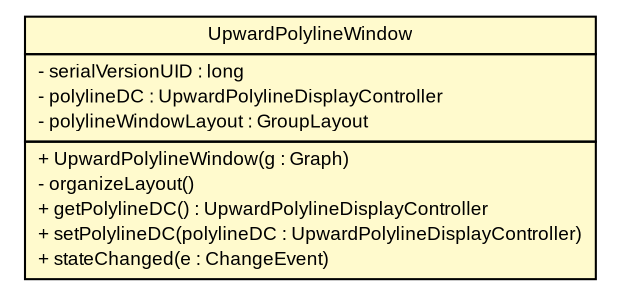 #!/usr/local/bin/dot
#
# Class diagram 
# Generated by UMLGraph version R5_6 (http://www.umlgraph.org/)
#

digraph G {
	edge [fontname="arial",fontsize=10,labelfontname="arial",labelfontsize=10];
	node [fontname="arial",fontsize=10,shape=plaintext];
	nodesep=0.25;
	ranksep=0.5;
	// pfc.gui.windows.algorithms.UpwardPolylineWindow
	c16060 [label=<<table title="pfc.gui.windows.algorithms.UpwardPolylineWindow" border="0" cellborder="1" cellspacing="0" cellpadding="2" port="p" bgcolor="lemonChiffon" href="./UpwardPolylineWindow.html">
		<tr><td><table border="0" cellspacing="0" cellpadding="1">
<tr><td align="center" balign="center"> UpwardPolylineWindow </td></tr>
		</table></td></tr>
		<tr><td><table border="0" cellspacing="0" cellpadding="1">
<tr><td align="left" balign="left"> - serialVersionUID : long </td></tr>
<tr><td align="left" balign="left"> - polylineDC : UpwardPolylineDisplayController </td></tr>
<tr><td align="left" balign="left"> - polylineWindowLayout : GroupLayout </td></tr>
		</table></td></tr>
		<tr><td><table border="0" cellspacing="0" cellpadding="1">
<tr><td align="left" balign="left"> + UpwardPolylineWindow(g : Graph) </td></tr>
<tr><td align="left" balign="left"> - organizeLayout() </td></tr>
<tr><td align="left" balign="left"> + getPolylineDC() : UpwardPolylineDisplayController </td></tr>
<tr><td align="left" balign="left"> + setPolylineDC(polylineDC : UpwardPolylineDisplayController) </td></tr>
<tr><td align="left" balign="left"> + stateChanged(e : ChangeEvent) </td></tr>
		</table></td></tr>
		</table>>, URL="./UpwardPolylineWindow.html", fontname="arial", fontcolor="black", fontsize=9.0];
}

